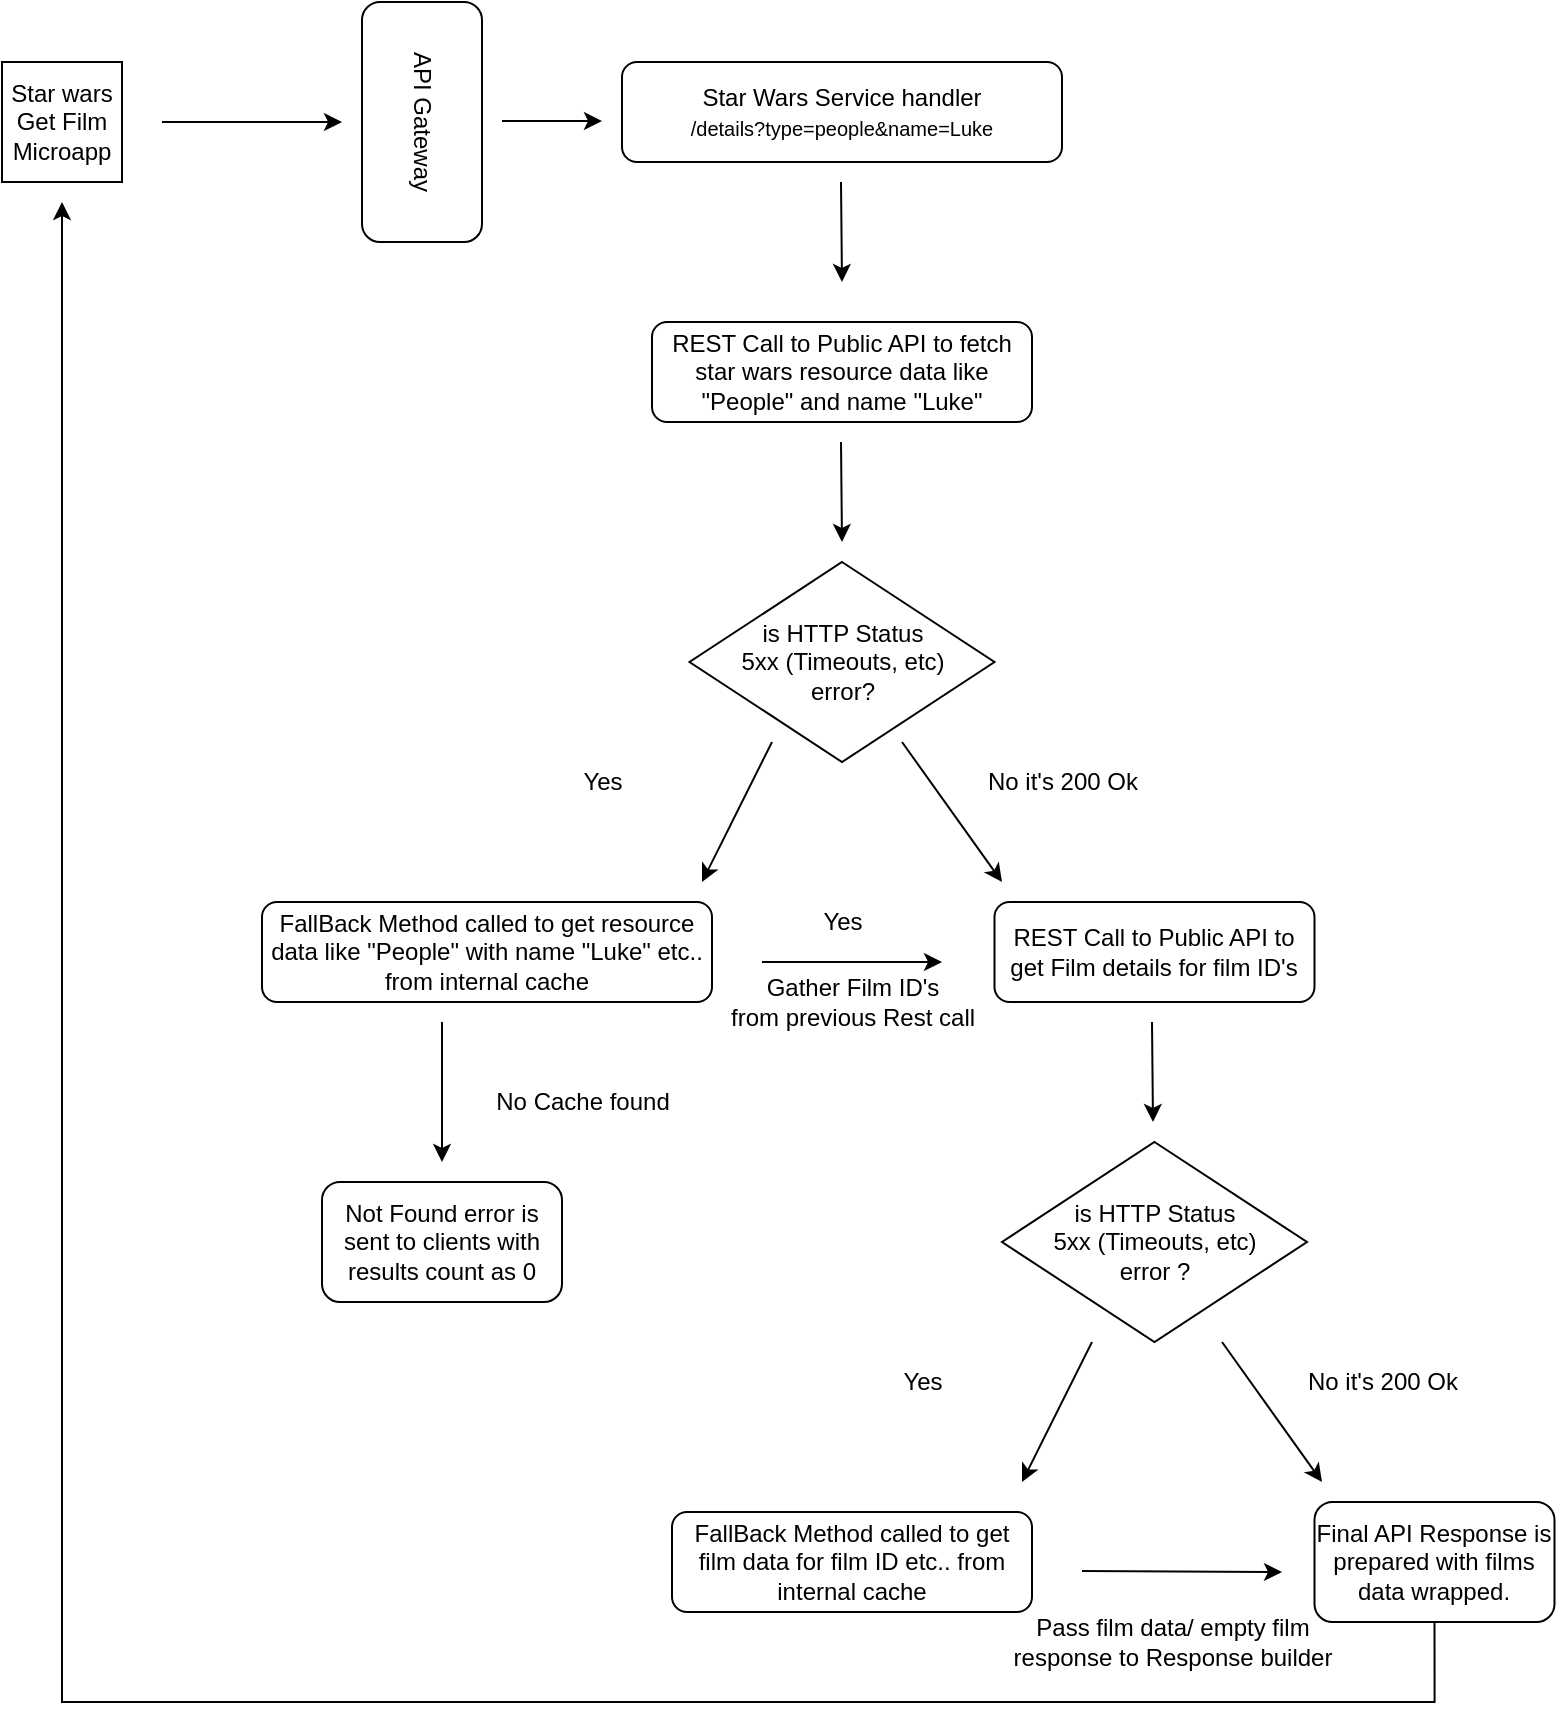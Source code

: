 <mxfile version="14.9.5" type="device"><diagram id="5QlCnk3pAFpVeW8N9Fzv" name="Page-1"><mxGraphModel dx="1572" dy="896" grid="1" gridSize="10" guides="1" tooltips="1" connect="1" arrows="1" fold="1" page="1" pageScale="1" pageWidth="850" pageHeight="1100" math="0" shadow="0"><root><mxCell id="0"/><mxCell id="1" parent="0"/><mxCell id="FNeiNmr62OgahSUqigZp-1" value="Star Wars Service handler&lt;br&gt;&lt;font style=&quot;font-size: 10px&quot;&gt;/details?type=people&amp;amp;name=Luke&lt;/font&gt;" style="rounded=1;whiteSpace=wrap;html=1;" vertex="1" parent="1"><mxGeometry x="370" y="130" width="220" height="50" as="geometry"/></mxCell><mxCell id="FNeiNmr62OgahSUqigZp-2" value="" style="endArrow=classic;html=1;" edge="1" parent="1"><mxGeometry width="50" height="50" relative="1" as="geometry"><mxPoint x="140" y="160" as="sourcePoint"/><mxPoint x="230" y="160" as="targetPoint"/></mxGeometry></mxCell><mxCell id="FNeiNmr62OgahSUqigZp-3" value="Star wars Get Film Microapp" style="whiteSpace=wrap;html=1;aspect=fixed;" vertex="1" parent="1"><mxGeometry x="60" y="130" width="60" height="60" as="geometry"/></mxCell><mxCell id="FNeiNmr62OgahSUqigZp-4" value="" style="endArrow=classic;html=1;" edge="1" parent="1"><mxGeometry width="50" height="50" relative="1" as="geometry"><mxPoint x="479.5" y="190" as="sourcePoint"/><mxPoint x="480" y="240" as="targetPoint"/></mxGeometry></mxCell><mxCell id="FNeiNmr62OgahSUqigZp-5" value="REST Call to Public API to fetch star wars resource data like &quot;People&quot; and name &quot;Luke&quot;" style="rounded=1;whiteSpace=wrap;html=1;" vertex="1" parent="1"><mxGeometry x="385" y="260" width="190" height="50" as="geometry"/></mxCell><mxCell id="FNeiNmr62OgahSUqigZp-6" value="API Gateway" style="rounded=1;whiteSpace=wrap;html=1;rotation=90;" vertex="1" parent="1"><mxGeometry x="210" y="130" width="120" height="60" as="geometry"/></mxCell><mxCell id="FNeiNmr62OgahSUqigZp-7" value="" style="endArrow=classic;html=1;" edge="1" parent="1"><mxGeometry width="50" height="50" relative="1" as="geometry"><mxPoint x="310" y="159.5" as="sourcePoint"/><mxPoint x="360" y="159.5" as="targetPoint"/></mxGeometry></mxCell><mxCell id="FNeiNmr62OgahSUqigZp-8" value="" style="endArrow=classic;html=1;" edge="1" parent="1"><mxGeometry width="50" height="50" relative="1" as="geometry"><mxPoint x="479.5" y="320" as="sourcePoint"/><mxPoint x="480" y="370" as="targetPoint"/></mxGeometry></mxCell><mxCell id="FNeiNmr62OgahSUqigZp-9" value="is HTTP Status &lt;br&gt;5xx (Timeouts, etc) &lt;br&gt;error?" style="rhombus;whiteSpace=wrap;html=1;" vertex="1" parent="1"><mxGeometry x="403.75" y="380" width="152.5" height="100" as="geometry"/></mxCell><mxCell id="FNeiNmr62OgahSUqigZp-10" value="" style="endArrow=classic;html=1;" edge="1" parent="1"><mxGeometry width="50" height="50" relative="1" as="geometry"><mxPoint x="445" y="470" as="sourcePoint"/><mxPoint x="410" y="540" as="targetPoint"/></mxGeometry></mxCell><mxCell id="FNeiNmr62OgahSUqigZp-11" value="" style="endArrow=classic;html=1;" edge="1" parent="1"><mxGeometry width="50" height="50" relative="1" as="geometry"><mxPoint x="510" y="470" as="sourcePoint"/><mxPoint x="560" y="540" as="targetPoint"/></mxGeometry></mxCell><mxCell id="FNeiNmr62OgahSUqigZp-12" value="FallBack Method called to get resource data like &quot;People&quot; with name &quot;Luke&quot; etc.. from internal cache" style="rounded=1;whiteSpace=wrap;html=1;" vertex="1" parent="1"><mxGeometry x="190" y="550" width="225" height="50" as="geometry"/></mxCell><mxCell id="FNeiNmr62OgahSUqigZp-13" value="REST Call to Public API to get Film details for film ID's" style="rounded=1;whiteSpace=wrap;html=1;" vertex="1" parent="1"><mxGeometry x="556.25" y="550" width="160" height="50" as="geometry"/></mxCell><mxCell id="FNeiNmr62OgahSUqigZp-14" value="No it's 200 Ok" style="text;html=1;align=center;verticalAlign=middle;resizable=0;points=[];autosize=1;strokeColor=none;" vertex="1" parent="1"><mxGeometry x="545" y="480" width="90" height="20" as="geometry"/></mxCell><mxCell id="FNeiNmr62OgahSUqigZp-15" value="Yes" style="text;html=1;align=center;verticalAlign=middle;resizable=0;points=[];autosize=1;strokeColor=none;" vertex="1" parent="1"><mxGeometry x="340" y="480" width="40" height="20" as="geometry"/></mxCell><mxCell id="FNeiNmr62OgahSUqigZp-16" value="&lt;span&gt;FallBack Method called to get film data for film ID etc.. from internal cache&lt;/span&gt;" style="rounded=1;whiteSpace=wrap;html=1;" vertex="1" parent="1"><mxGeometry x="395" y="855" width="180" height="50" as="geometry"/></mxCell><mxCell id="FNeiNmr62OgahSUqigZp-17" value="" style="endArrow=classic;html=1;" edge="1" parent="1"><mxGeometry width="50" height="50" relative="1" as="geometry"><mxPoint x="635" y="610" as="sourcePoint"/><mxPoint x="635.5" y="660" as="targetPoint"/></mxGeometry></mxCell><mxCell id="FNeiNmr62OgahSUqigZp-18" value="" style="endArrow=classic;html=1;" edge="1" parent="1"><mxGeometry width="50" height="50" relative="1" as="geometry"><mxPoint x="440" y="580" as="sourcePoint"/><mxPoint x="530" y="580" as="targetPoint"/></mxGeometry></mxCell><mxCell id="FNeiNmr62OgahSUqigZp-19" value="is HTTP Status &lt;br&gt;5xx (Timeouts, etc)&lt;br&gt;error ?" style="rhombus;whiteSpace=wrap;html=1;" vertex="1" parent="1"><mxGeometry x="560" y="670" width="152.5" height="100" as="geometry"/></mxCell><mxCell id="FNeiNmr62OgahSUqigZp-20" value="" style="endArrow=classic;html=1;" edge="1" parent="1"><mxGeometry width="50" height="50" relative="1" as="geometry"><mxPoint x="605" y="770" as="sourcePoint"/><mxPoint x="570" y="840" as="targetPoint"/></mxGeometry></mxCell><mxCell id="FNeiNmr62OgahSUqigZp-21" value="" style="endArrow=classic;html=1;" edge="1" parent="1"><mxGeometry width="50" height="50" relative="1" as="geometry"><mxPoint x="670" y="770" as="sourcePoint"/><mxPoint x="720" y="840" as="targetPoint"/></mxGeometry></mxCell><mxCell id="FNeiNmr62OgahSUqigZp-22" value="No it's 200 Ok" style="text;html=1;align=center;verticalAlign=middle;resizable=0;points=[];autosize=1;strokeColor=none;" vertex="1" parent="1"><mxGeometry x="705" y="780" width="90" height="20" as="geometry"/></mxCell><mxCell id="FNeiNmr62OgahSUqigZp-23" value="Yes" style="text;html=1;align=center;verticalAlign=middle;resizable=0;points=[];autosize=1;strokeColor=none;" vertex="1" parent="1"><mxGeometry x="500" y="780" width="40" height="20" as="geometry"/></mxCell><mxCell id="FNeiNmr62OgahSUqigZp-24" value="Gather Film ID's &lt;br&gt;from previous Rest call" style="text;html=1;align=center;verticalAlign=middle;resizable=0;points=[];autosize=1;strokeColor=none;" vertex="1" parent="1"><mxGeometry x="415" y="585" width="140" height="30" as="geometry"/></mxCell><mxCell id="FNeiNmr62OgahSUqigZp-25" value="" style="endArrow=classic;html=1;" edge="1" parent="1"><mxGeometry width="50" height="50" relative="1" as="geometry"><mxPoint x="280" y="610" as="sourcePoint"/><mxPoint x="280" y="680" as="targetPoint"/></mxGeometry></mxCell><mxCell id="FNeiNmr62OgahSUqigZp-26" value="Not Found error is sent to clients with results count as 0" style="rounded=1;whiteSpace=wrap;html=1;" vertex="1" parent="1"><mxGeometry x="220" y="690" width="120" height="60" as="geometry"/></mxCell><mxCell id="FNeiNmr62OgahSUqigZp-27" value="Yes" style="text;html=1;align=center;verticalAlign=middle;resizable=0;points=[];autosize=1;strokeColor=none;" vertex="1" parent="1"><mxGeometry x="460" y="550" width="40" height="20" as="geometry"/></mxCell><mxCell id="FNeiNmr62OgahSUqigZp-28" value="No Cache found" style="text;html=1;align=center;verticalAlign=middle;resizable=0;points=[];autosize=1;strokeColor=none;" vertex="1" parent="1"><mxGeometry x="300" y="640" width="100" height="20" as="geometry"/></mxCell><mxCell id="FNeiNmr62OgahSUqigZp-34" style="edgeStyle=orthogonalEdgeStyle;rounded=0;orthogonalLoop=1;jettySize=auto;html=1;exitX=0.5;exitY=1;exitDx=0;exitDy=0;" edge="1" parent="1" source="FNeiNmr62OgahSUqigZp-30"><mxGeometry relative="1" as="geometry"><mxPoint x="90" y="200" as="targetPoint"/><Array as="points"><mxPoint x="776" y="950"/><mxPoint x="90" y="950"/></Array></mxGeometry></mxCell><mxCell id="FNeiNmr62OgahSUqigZp-30" value="Final API Response is prepared with films data wrapped." style="rounded=1;whiteSpace=wrap;html=1;" vertex="1" parent="1"><mxGeometry x="716.25" y="850" width="120" height="60" as="geometry"/></mxCell><mxCell id="FNeiNmr62OgahSUqigZp-32" value="" style="endArrow=classic;html=1;" edge="1" parent="1"><mxGeometry width="50" height="50" relative="1" as="geometry"><mxPoint x="600" y="884.5" as="sourcePoint"/><mxPoint x="700" y="885" as="targetPoint"/></mxGeometry></mxCell><mxCell id="FNeiNmr62OgahSUqigZp-33" value="Pass film data/ empty film &lt;br&gt;response to Response builder" style="text;html=1;align=center;verticalAlign=middle;resizable=0;points=[];autosize=1;strokeColor=none;" vertex="1" parent="1"><mxGeometry x="560" y="905" width="170" height="30" as="geometry"/></mxCell></root></mxGraphModel></diagram></mxfile>